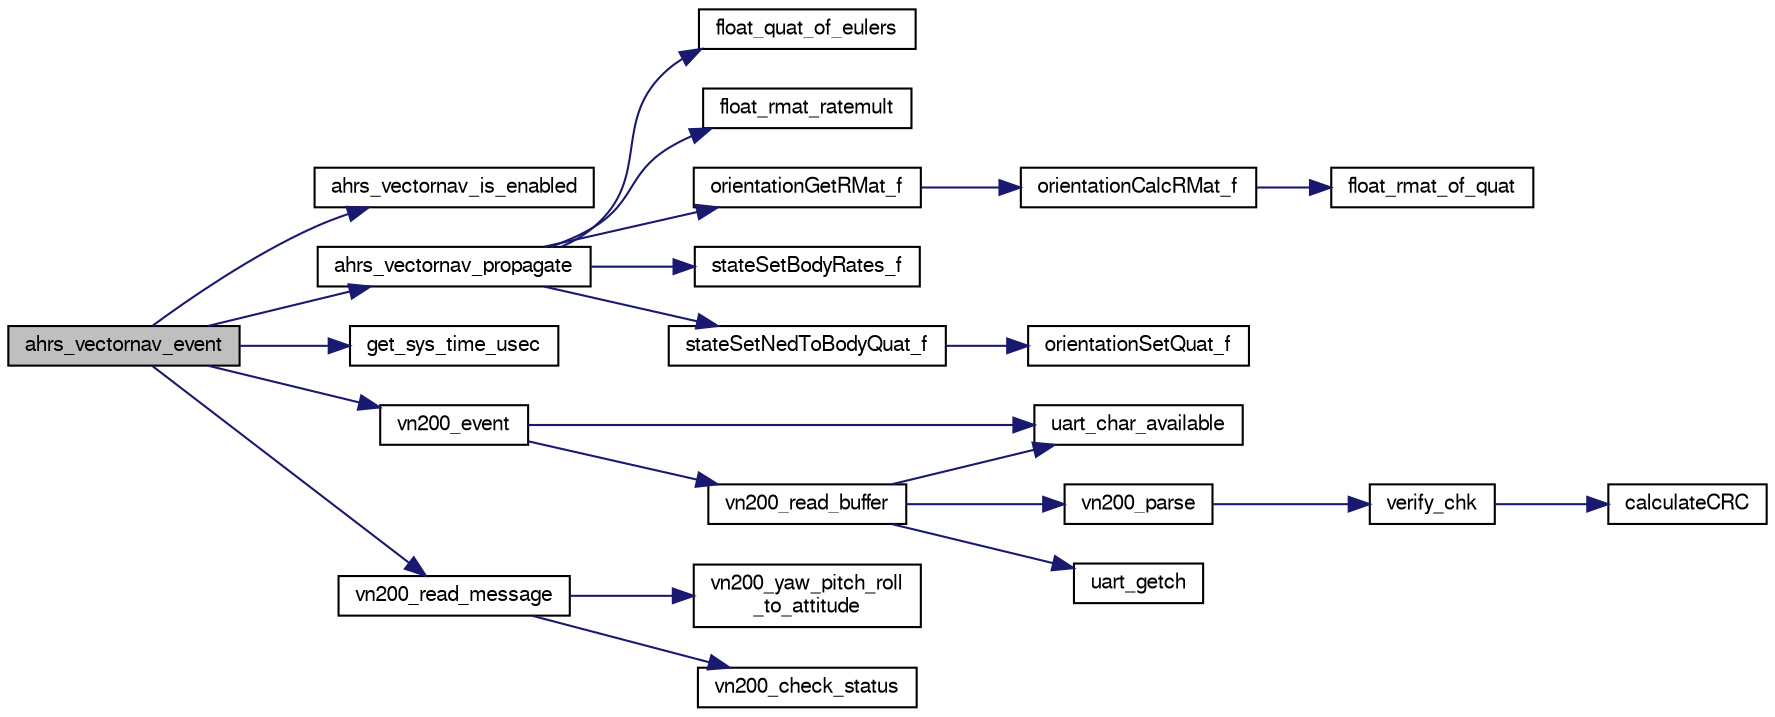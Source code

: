 digraph "ahrs_vectornav_event"
{
  edge [fontname="FreeSans",fontsize="10",labelfontname="FreeSans",labelfontsize="10"];
  node [fontname="FreeSans",fontsize="10",shape=record];
  rankdir="LR";
  Node1 [label="ahrs_vectornav_event",height=0.2,width=0.4,color="black", fillcolor="grey75", style="filled", fontcolor="black"];
  Node1 -> Node2 [color="midnightblue",fontsize="10",style="solid",fontname="FreeSans"];
  Node2 [label="ahrs_vectornav_is_enabled",height=0.2,width=0.4,color="black", fillcolor="white", style="filled",URL="$ahrs__vectornav__wrapper_8c.html#a32bbfa5ae17900bd2aef1cc4d47ae02f"];
  Node1 -> Node3 [color="midnightblue",fontsize="10",style="solid",fontname="FreeSans"];
  Node3 [label="ahrs_vectornav_propagate",height=0.2,width=0.4,color="black", fillcolor="white", style="filled",URL="$ahrs__vectornav_8c.html#a372720f51165cb35510d524d12881555",tooltip="Read received data. "];
  Node3 -> Node4 [color="midnightblue",fontsize="10",style="solid",fontname="FreeSans"];
  Node4 [label="float_quat_of_eulers",height=0.2,width=0.4,color="black", fillcolor="white", style="filled",URL="$group__math__algebra__float.html#ga99c8f1ff70a5b638cf87ea816f1756a2",tooltip="quat of euler roation &#39;ZYX&#39; "];
  Node3 -> Node5 [color="midnightblue",fontsize="10",style="solid",fontname="FreeSans"];
  Node5 [label="float_rmat_ratemult",height=0.2,width=0.4,color="black", fillcolor="white", style="filled",URL="$group__math__algebra__float.html#ga3f7d064248ddf6a411369b55c0282913",tooltip="rotate anglular rates by rotation matrix. "];
  Node3 -> Node6 [color="midnightblue",fontsize="10",style="solid",fontname="FreeSans"];
  Node6 [label="orientationGetRMat_f",height=0.2,width=0.4,color="black", fillcolor="white", style="filled",URL="$group__math__orientation__representation.html#gadad1660d6ec48c67423b76622ce80b51",tooltip="Get vehicle body attitude rotation matrix (float). "];
  Node6 -> Node7 [color="midnightblue",fontsize="10",style="solid",fontname="FreeSans"];
  Node7 [label="orientationCalcRMat_f",height=0.2,width=0.4,color="black", fillcolor="white", style="filled",URL="$group__math__orientation__representation.html#ga3394d93b976378bb5c9ddea8d7960eeb"];
  Node7 -> Node8 [color="midnightblue",fontsize="10",style="solid",fontname="FreeSans"];
  Node8 [label="float_rmat_of_quat",height=0.2,width=0.4,color="black", fillcolor="white", style="filled",URL="$group__math__algebra__float.html#ga4f32e245bb37ef9fdf43872080f63fbc"];
  Node3 -> Node9 [color="midnightblue",fontsize="10",style="solid",fontname="FreeSans"];
  Node9 [label="stateSetBodyRates_f",height=0.2,width=0.4,color="black", fillcolor="white", style="filled",URL="$group__state__rate.html#ga81d506386a5e2842d7e37cb6e1dbf252",tooltip="Set vehicle body angular rate (float). "];
  Node3 -> Node10 [color="midnightblue",fontsize="10",style="solid",fontname="FreeSans"];
  Node10 [label="stateSetNedToBodyQuat_f",height=0.2,width=0.4,color="black", fillcolor="white", style="filled",URL="$group__state__attitude.html#ga08c015e6feca07c5c0976f1d2d28c31e",tooltip="Set vehicle body attitude from quaternion (float). "];
  Node10 -> Node11 [color="midnightblue",fontsize="10",style="solid",fontname="FreeSans"];
  Node11 [label="orientationSetQuat_f",height=0.2,width=0.4,color="black", fillcolor="white", style="filled",URL="$group__math__orientation__representation.html#ga35d21d17eb2d2ef8352f0aceb8ad7001",tooltip="Set vehicle body attitude from quaternion (float). "];
  Node1 -> Node12 [color="midnightblue",fontsize="10",style="solid",fontname="FreeSans"];
  Node12 [label="get_sys_time_usec",height=0.2,width=0.4,color="black", fillcolor="white", style="filled",URL="$chibios_2mcu__periph_2sys__time__arch_8c.html#a7ddfef1f78a56c6b4c4c536b5d670bfb",tooltip="Get the time in microseconds since startup. "];
  Node1 -> Node13 [color="midnightblue",fontsize="10",style="solid",fontname="FreeSans"];
  Node13 [label="vn200_event",height=0.2,width=0.4,color="black", fillcolor="white", style="filled",URL="$vn200__serial_8c.html#a3d81e2dac2ecada08b2be854a776b118"];
  Node13 -> Node14 [color="midnightblue",fontsize="10",style="solid",fontname="FreeSans"];
  Node14 [label="uart_char_available",height=0.2,width=0.4,color="black", fillcolor="white", style="filled",URL="$linux_2mcu__periph_2uart__arch_8c.html#a663f41657d0ad8e115fc7709b071d749",tooltip="Check UART for available chars in receive buffer. "];
  Node13 -> Node15 [color="midnightblue",fontsize="10",style="solid",fontname="FreeSans"];
  Node15 [label="vn200_read_buffer",height=0.2,width=0.4,color="black", fillcolor="white", style="filled",URL="$vn200__serial_8c.html#ab4e1d57f1c673bb4b96a74cdb9b63480"];
  Node15 -> Node14 [color="midnightblue",fontsize="10",style="solid",fontname="FreeSans"];
  Node15 -> Node16 [color="midnightblue",fontsize="10",style="solid",fontname="FreeSans"];
  Node16 [label="vn200_parse",height=0.2,width=0.4,color="black", fillcolor="white", style="filled",URL="$vn200__serial_8c.html#ac1686e2d6ad01507cfe022f2abbc8f7d",tooltip="Packet Collection & state machine. "];
  Node16 -> Node17 [color="midnightblue",fontsize="10",style="solid",fontname="FreeSans"];
  Node17 [label="verify_chk",height=0.2,width=0.4,color="black", fillcolor="white", style="filled",URL="$vn200__serial_8c.html#ae28fd86966eafa975b528e8253ccfe40",tooltip="Verify checksum. "];
  Node17 -> Node18 [color="midnightblue",fontsize="10",style="solid",fontname="FreeSans"];
  Node18 [label="calculateCRC",height=0.2,width=0.4,color="black", fillcolor="white", style="filled",URL="$vn200__serial_8c.html#a4534893dcb2459077ceb871a388ad0ce",tooltip="Calculates the 16-bit CRC for the given ASCII or binary message. "];
  Node15 -> Node19 [color="midnightblue",fontsize="10",style="solid",fontname="FreeSans"];
  Node19 [label="uart_getch",height=0.2,width=0.4,color="black", fillcolor="white", style="filled",URL="$chibios_2mcu__periph_2uart__arch_8c.html#adb9a60ec94a31a08e6454ccf64f24039"];
  Node1 -> Node20 [color="midnightblue",fontsize="10",style="solid",fontname="FreeSans"];
  Node20 [label="vn200_read_message",height=0.2,width=0.4,color="black", fillcolor="white", style="filled",URL="$vn200__serial_8c.html#a13f1a793a1a690aa4ff89764262c3644",tooltip="Read received message and populate data struct with new measurements. "];
  Node20 -> Node21 [color="midnightblue",fontsize="10",style="solid",fontname="FreeSans"];
  Node21 [label="vn200_yaw_pitch_roll\l_to_attitude",height=0.2,width=0.4,color="black", fillcolor="white", style="filled",URL="$vn200__serial_8c.html#a43111461bc87c4acc7776c1066392596",tooltip="Convert yaw, pitch, and roll data from VectorNav to correct attitude yaw(0), pitch(1), roll(2) -> phi, theta, psi [deg] -> rad. "];
  Node20 -> Node22 [color="midnightblue",fontsize="10",style="solid",fontname="FreeSans"];
  Node22 [label="vn200_check_status",height=0.2,width=0.4,color="black", fillcolor="white", style="filled",URL="$vn200__serial_8c.html#a8691ed20ea97b2e193d9daf4501799bd",tooltip="Check INS status. "];
}
